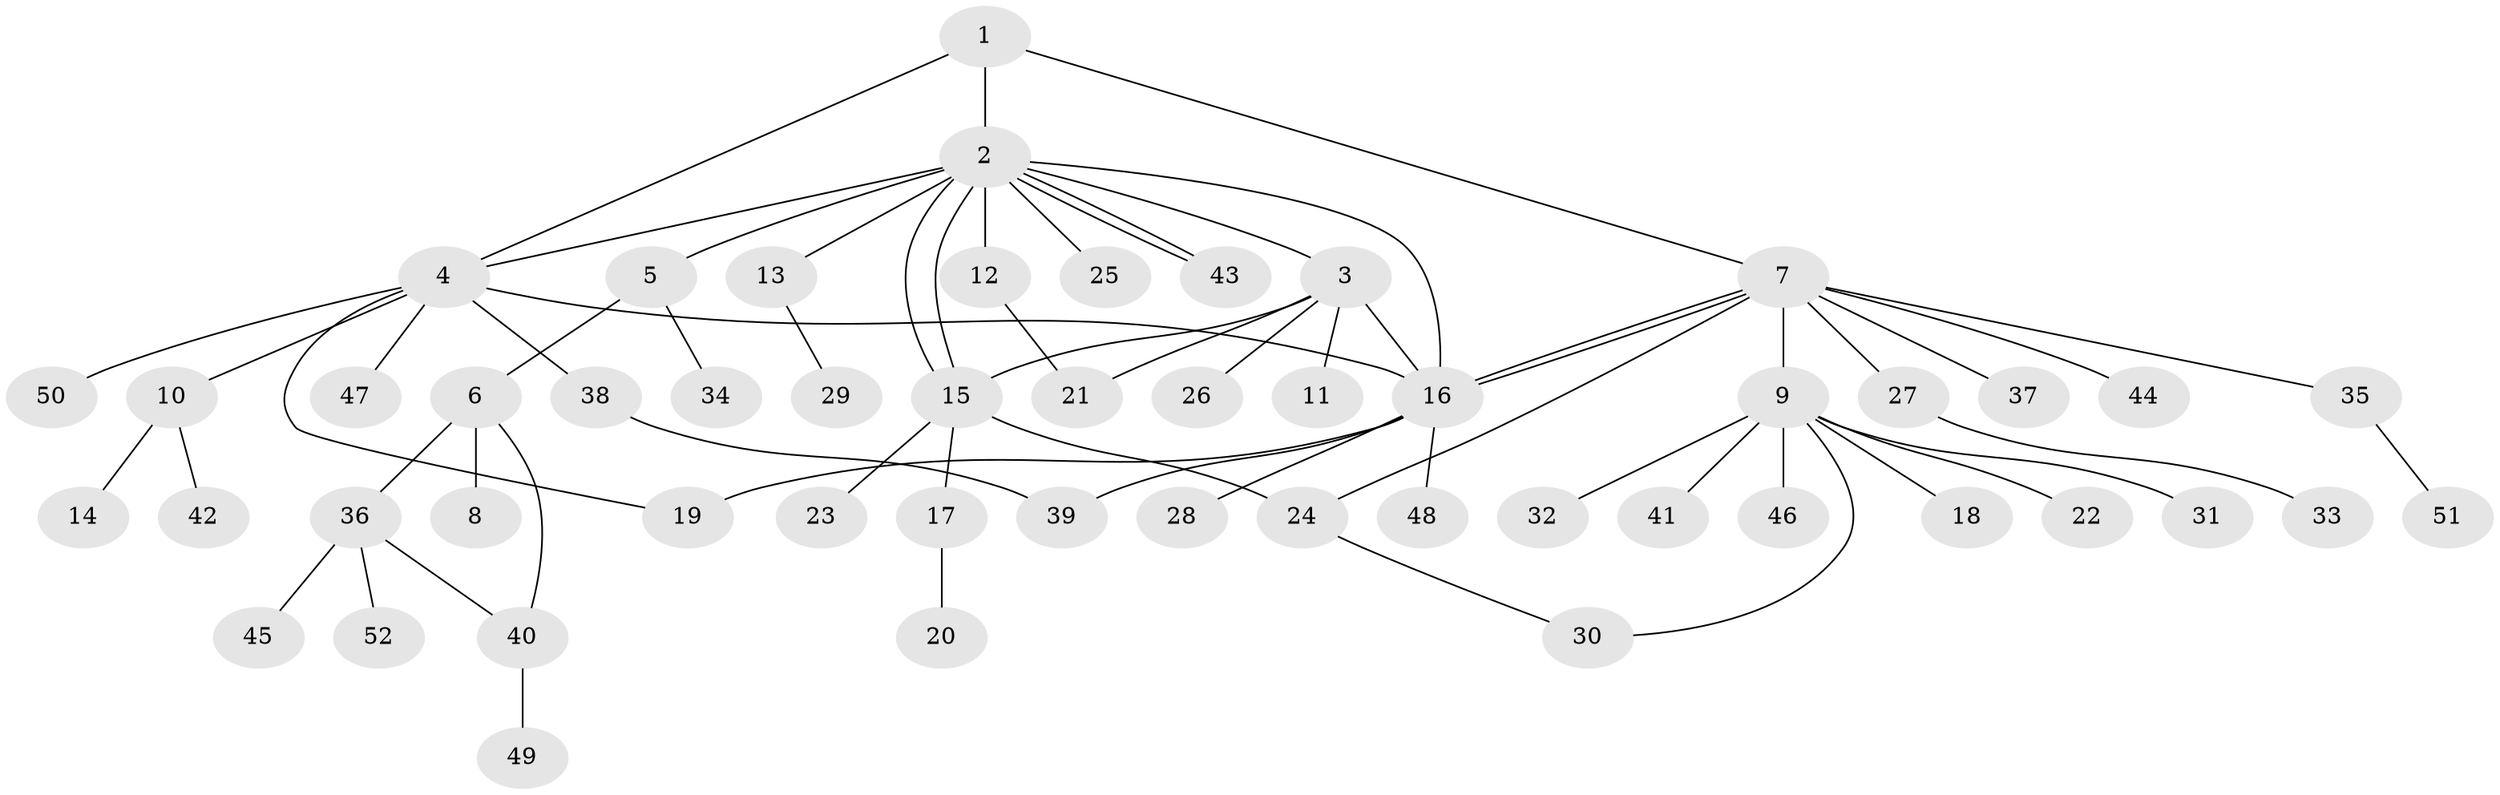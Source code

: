 // coarse degree distribution, {1: 0.7, 9: 0.05, 2: 0.15, 8: 0.05, 3: 0.05}
// Generated by graph-tools (version 1.1) at 2025/50/03/04/25 21:50:36]
// undirected, 52 vertices, 65 edges
graph export_dot {
graph [start="1"]
  node [color=gray90,style=filled];
  1;
  2;
  3;
  4;
  5;
  6;
  7;
  8;
  9;
  10;
  11;
  12;
  13;
  14;
  15;
  16;
  17;
  18;
  19;
  20;
  21;
  22;
  23;
  24;
  25;
  26;
  27;
  28;
  29;
  30;
  31;
  32;
  33;
  34;
  35;
  36;
  37;
  38;
  39;
  40;
  41;
  42;
  43;
  44;
  45;
  46;
  47;
  48;
  49;
  50;
  51;
  52;
  1 -- 2;
  1 -- 4;
  1 -- 7;
  2 -- 3;
  2 -- 4;
  2 -- 5;
  2 -- 12;
  2 -- 13;
  2 -- 15;
  2 -- 15;
  2 -- 16;
  2 -- 25;
  2 -- 43;
  2 -- 43;
  3 -- 11;
  3 -- 15;
  3 -- 16;
  3 -- 21;
  3 -- 26;
  4 -- 10;
  4 -- 16;
  4 -- 19;
  4 -- 38;
  4 -- 47;
  4 -- 50;
  5 -- 6;
  5 -- 34;
  6 -- 8;
  6 -- 36;
  6 -- 40;
  7 -- 9;
  7 -- 16;
  7 -- 16;
  7 -- 24;
  7 -- 27;
  7 -- 35;
  7 -- 37;
  7 -- 44;
  9 -- 18;
  9 -- 22;
  9 -- 30;
  9 -- 31;
  9 -- 32;
  9 -- 41;
  9 -- 46;
  10 -- 14;
  10 -- 42;
  12 -- 21;
  13 -- 29;
  15 -- 17;
  15 -- 23;
  15 -- 24;
  16 -- 19;
  16 -- 28;
  16 -- 39;
  16 -- 48;
  17 -- 20;
  24 -- 30;
  27 -- 33;
  35 -- 51;
  36 -- 40;
  36 -- 45;
  36 -- 52;
  38 -- 39;
  40 -- 49;
}

